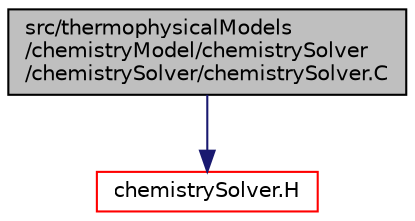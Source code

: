 digraph "src/thermophysicalModels/chemistryModel/chemistrySolver/chemistrySolver/chemistrySolver.C"
{
  bgcolor="transparent";
  edge [fontname="Helvetica",fontsize="10",labelfontname="Helvetica",labelfontsize="10"];
  node [fontname="Helvetica",fontsize="10",shape=record];
  Node1 [label="src/thermophysicalModels\l/chemistryModel/chemistrySolver\l/chemistrySolver/chemistrySolver.C",height=0.2,width=0.4,color="black", fillcolor="grey75", style="filled", fontcolor="black"];
  Node1 -> Node2 [color="midnightblue",fontsize="10",style="solid",fontname="Helvetica"];
  Node2 [label="chemistrySolver.H",height=0.2,width=0.4,color="red",URL="$a10119.html"];
}
